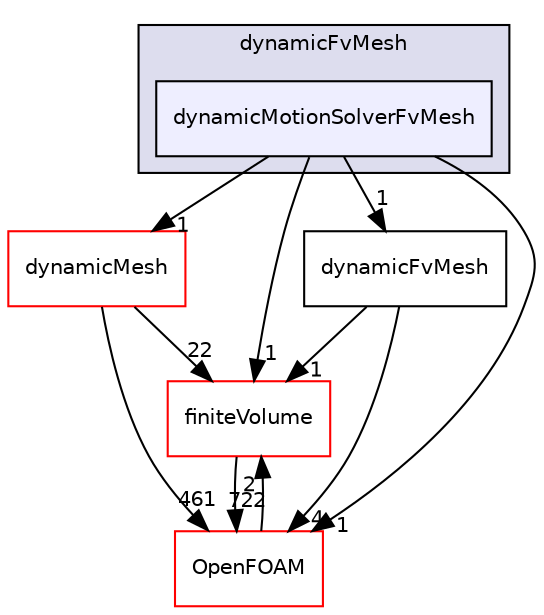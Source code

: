 digraph "src/dynamicFvMesh/dynamicMotionSolverFvMesh" {
  bgcolor=transparent;
  compound=true
  node [ fontsize="10", fontname="Helvetica"];
  edge [ labelfontsize="10", labelfontname="Helvetica"];
  subgraph clusterdir_7045e8b584c9485727394e576736d39b {
    graph [ bgcolor="#ddddee", pencolor="black", label="dynamicFvMesh" fontname="Helvetica", fontsize="10", URL="dir_7045e8b584c9485727394e576736d39b.html"]
  dir_daebf4bcd754a2c1a0c10418fc36ab06 [shape=box, label="dynamicMotionSolverFvMesh", style="filled", fillcolor="#eeeeff", pencolor="black", URL="dir_daebf4bcd754a2c1a0c10418fc36ab06.html"];
  }
  dir_9bd15774b555cf7259a6fa18f99fe99b [shape=box label="finiteVolume" color="red" URL="dir_9bd15774b555cf7259a6fa18f99fe99b.html"];
  dir_63742796c427c97a292c80f7db71da36 [shape=box label="dynamicMesh" color="red" URL="dir_63742796c427c97a292c80f7db71da36.html"];
  dir_c5473ff19b20e6ec4dfe5c310b3778a8 [shape=box label="OpenFOAM" color="red" URL="dir_c5473ff19b20e6ec4dfe5c310b3778a8.html"];
  dir_facaccb758646efcf999676c3b1260b0 [shape=box label="dynamicFvMesh" URL="dir_facaccb758646efcf999676c3b1260b0.html"];
  dir_9bd15774b555cf7259a6fa18f99fe99b->dir_c5473ff19b20e6ec4dfe5c310b3778a8 [headlabel="722", labeldistance=1.5 headhref="dir_000881_001873.html"];
  dir_63742796c427c97a292c80f7db71da36->dir_9bd15774b555cf7259a6fa18f99fe99b [headlabel="22", labeldistance=1.5 headhref="dir_000789_000881.html"];
  dir_63742796c427c97a292c80f7db71da36->dir_c5473ff19b20e6ec4dfe5c310b3778a8 [headlabel="461", labeldistance=1.5 headhref="dir_000789_001873.html"];
  dir_daebf4bcd754a2c1a0c10418fc36ab06->dir_9bd15774b555cf7259a6fa18f99fe99b [headlabel="1", labeldistance=1.5 headhref="dir_000771_000881.html"];
  dir_daebf4bcd754a2c1a0c10418fc36ab06->dir_63742796c427c97a292c80f7db71da36 [headlabel="1", labeldistance=1.5 headhref="dir_000771_000789.html"];
  dir_daebf4bcd754a2c1a0c10418fc36ab06->dir_c5473ff19b20e6ec4dfe5c310b3778a8 [headlabel="1", labeldistance=1.5 headhref="dir_000771_001873.html"];
  dir_daebf4bcd754a2c1a0c10418fc36ab06->dir_facaccb758646efcf999676c3b1260b0 [headlabel="1", labeldistance=1.5 headhref="dir_000771_000769.html"];
  dir_c5473ff19b20e6ec4dfe5c310b3778a8->dir_9bd15774b555cf7259a6fa18f99fe99b [headlabel="2", labeldistance=1.5 headhref="dir_001873_000881.html"];
  dir_facaccb758646efcf999676c3b1260b0->dir_9bd15774b555cf7259a6fa18f99fe99b [headlabel="1", labeldistance=1.5 headhref="dir_000769_000881.html"];
  dir_facaccb758646efcf999676c3b1260b0->dir_c5473ff19b20e6ec4dfe5c310b3778a8 [headlabel="4", labeldistance=1.5 headhref="dir_000769_001873.html"];
}

